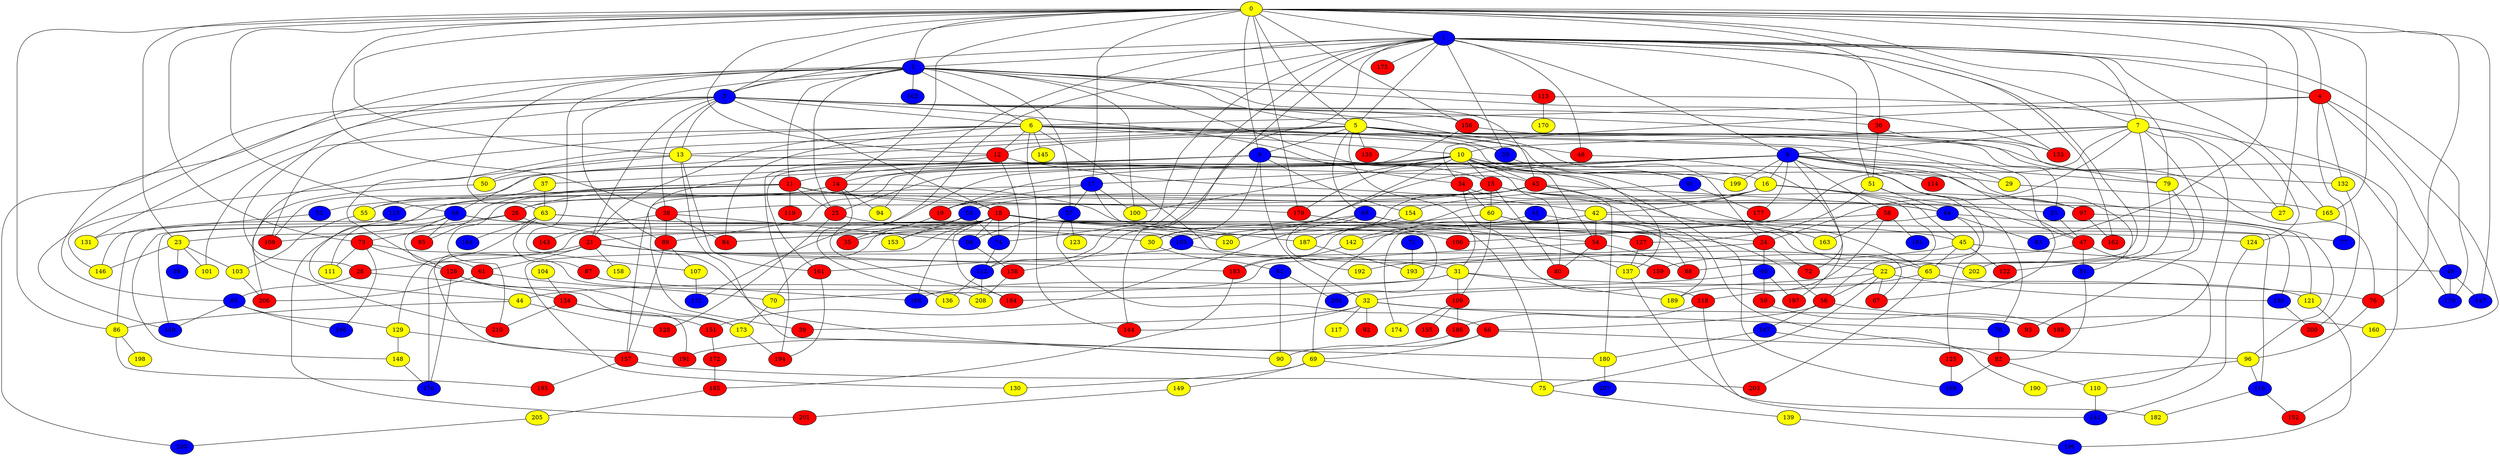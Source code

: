 graph {
0 [style = filled fillcolor = yellow];
1 [style = filled fillcolor = blue];
2 [style = filled fillcolor = blue];
3 [style = filled fillcolor = blue];
4 [style = filled fillcolor = red];
5 [style = filled fillcolor = yellow];
6 [style = filled fillcolor = yellow];
7 [style = filled fillcolor = yellow];
8 [style = filled fillcolor = blue];
9 [style = filled fillcolor = blue];
10 [style = filled fillcolor = yellow];
11 [style = filled fillcolor = red];
12 [style = filled fillcolor = red];
13 [style = filled fillcolor = yellow];
14 [style = filled fillcolor = red];
15 [style = filled fillcolor = red];
16 [style = filled fillcolor = yellow];
17 [style = filled fillcolor = blue];
18 [style = filled fillcolor = red];
19 [style = filled fillcolor = red];
20 [style = filled fillcolor = blue];
21 [style = filled fillcolor = red];
22 [style = filled fillcolor = yellow];
23 [style = filled fillcolor = yellow];
24 [style = filled fillcolor = red];
25 [style = filled fillcolor = red];
26 [style = filled fillcolor = red];
27 [style = filled fillcolor = yellow];
28 [style = filled fillcolor = red];
29 [style = filled fillcolor = yellow];
30 [style = filled fillcolor = yellow];
31 [style = filled fillcolor = yellow];
32 [style = filled fillcolor = yellow];
33 [style = filled fillcolor = blue];
34 [style = filled fillcolor = red];
35 [style = filled fillcolor = red];
36 [style = filled fillcolor = red];
37 [style = filled fillcolor = yellow];
38 [style = filled fillcolor = red];
39 [style = filled fillcolor = red];
40 [style = filled fillcolor = blue];
41 [style = filled fillcolor = blue];
42 [style = filled fillcolor = yellow];
43 [style = filled fillcolor = red];
44 [style = filled fillcolor = yellow];
45 [style = filled fillcolor = yellow];
46 [style = filled fillcolor = red];
47 [style = filled fillcolor = red];
48 [style = filled fillcolor = blue];
49 [style = filled fillcolor = blue];
50 [style = filled fillcolor = yellow];
51 [style = filled fillcolor = yellow];
52 [style = filled fillcolor = blue];
53 [style = filled fillcolor = blue];
54 [style = filled fillcolor = red];
55 [style = filled fillcolor = yellow];
56 [style = filled fillcolor = red];
57 [style = filled fillcolor = blue];
58 [style = filled fillcolor = red];
59 [style = filled fillcolor = red];
60 [style = filled fillcolor = yellow];
61 [style = filled fillcolor = red];
62 [style = filled fillcolor = blue];
63 [style = filled fillcolor = yellow];
64 [style = filled fillcolor = blue];
65 [style = filled fillcolor = yellow];
66 [style = filled fillcolor = red];
67 [style = filled fillcolor = red];
68 [style = filled fillcolor = blue];
69 [style = filled fillcolor = yellow];
70 [style = filled fillcolor = yellow];
71 [style = filled fillcolor = blue];
72 [style = filled fillcolor = red];
73 [style = filled fillcolor = red];
74 [style = filled fillcolor = blue];
75 [style = filled fillcolor = yellow];
76 [style = filled fillcolor = red];
77 [style = filled fillcolor = blue];
78 [style = filled fillcolor = blue];
79 [style = filled fillcolor = yellow];
80 [style = filled fillcolor = red];
81 [style = filled fillcolor = blue];
82 [style = filled fillcolor = red];
83 [style = filled fillcolor = blue];
84 [style = filled fillcolor = red];
85 [style = filled fillcolor = blue];
86 [style = filled fillcolor = yellow];
87 [style = filled fillcolor = red];
88 [style = filled fillcolor = red];
89 [style = filled fillcolor = red];
90 [style = filled fillcolor = yellow];
91 [style = filled fillcolor = blue];
92 [style = filled fillcolor = red];
93 [style = filled fillcolor = red];
94 [style = filled fillcolor = yellow];
95 [style = filled fillcolor = red];
96 [style = filled fillcolor = yellow];
97 [style = filled fillcolor = red];
98 [style = filled fillcolor = blue];
99 [style = filled fillcolor = blue];
100 [style = filled fillcolor = yellow];
101 [style = filled fillcolor = yellow];
102 [style = filled fillcolor = blue];
103 [style = filled fillcolor = yellow];
104 [style = filled fillcolor = yellow];
105 [style = filled fillcolor = blue];
106 [style = filled fillcolor = red];
107 [style = filled fillcolor = yellow];
108 [style = filled fillcolor = red];
109 [style = filled fillcolor = red];
110 [style = filled fillcolor = yellow];
111 [style = filled fillcolor = yellow];
112 [style = filled fillcolor = blue];
113 [style = filled fillcolor = red];
114 [style = filled fillcolor = red];
115 [style = filled fillcolor = blue];
116 [style = filled fillcolor = blue];
117 [style = filled fillcolor = yellow];
118 [style = filled fillcolor = red];
119 [style = filled fillcolor = red];
120 [style = filled fillcolor = yellow];
121 [style = filled fillcolor = yellow];
122 [style = filled fillcolor = red];
123 [style = filled fillcolor = yellow];
124 [style = filled fillcolor = yellow];
125 [style = filled fillcolor = red];
126 [style = filled fillcolor = red];
127 [style = filled fillcolor = red];
128 [style = filled fillcolor = red];
129 [style = filled fillcolor = yellow];
130 [style = filled fillcolor = yellow];
131 [style = filled fillcolor = yellow];
132 [style = filled fillcolor = yellow];
133 [style = filled fillcolor = red];
134 [style = filled fillcolor = red];
135 [style = filled fillcolor = red];
136 [style = filled fillcolor = yellow];
137 [style = filled fillcolor = yellow];
138 [style = filled fillcolor = red];
139 [style = filled fillcolor = yellow];
140 [style = filled fillcolor = blue];
141 [style = filled fillcolor = blue];
142 [style = filled fillcolor = yellow];
143 [style = filled fillcolor = red];
144 [style = filled fillcolor = red];
145 [style = filled fillcolor = yellow];
146 [style = filled fillcolor = yellow];
147 [style = filled fillcolor = blue];
148 [style = filled fillcolor = yellow];
149 [style = filled fillcolor = yellow];
150 [style = filled fillcolor = blue];
151 [style = filled fillcolor = red];
152 [style = filled fillcolor = red];
153 [style = filled fillcolor = yellow];
154 [style = filled fillcolor = yellow];
155 [style = filled fillcolor = red];
156 [style = filled fillcolor = red];
157 [style = filled fillcolor = red];
158 [style = filled fillcolor = yellow];
159 [style = filled fillcolor = red];
160 [style = filled fillcolor = yellow];
161 [style = filled fillcolor = red];
162 [style = filled fillcolor = red];
163 [style = filled fillcolor = yellow];
164 [style = filled fillcolor = blue];
165 [style = filled fillcolor = yellow];
166 [style = filled fillcolor = blue];
167 [style = filled fillcolor = blue];
168 [style = filled fillcolor = blue];
169 [style = filled fillcolor = blue];
170 [style = filled fillcolor = yellow];
171 [style = filled fillcolor = blue];
172 [style = filled fillcolor = red];
173 [style = filled fillcolor = yellow];
174 [style = filled fillcolor = yellow];
175 [style = filled fillcolor = red];
176 [style = filled fillcolor = blue];
177 [style = filled fillcolor = red];
178 [style = filled fillcolor = blue];
179 [style = filled fillcolor = red];
180 [style = filled fillcolor = yellow];
181 [style = filled fillcolor = blue];
182 [style = filled fillcolor = yellow];
183 [style = filled fillcolor = red];
184 [style = filled fillcolor = red];
185 [style = filled fillcolor = red];
186 [style = filled fillcolor = red];
187 [style = filled fillcolor = yellow];
188 [style = filled fillcolor = red];
189 [style = filled fillcolor = yellow];
190 [style = filled fillcolor = yellow];
191 [style = filled fillcolor = red];
192 [style = filled fillcolor = yellow];
193 [style = filled fillcolor = yellow];
194 [style = filled fillcolor = red];
195 [style = filled fillcolor = red];
196 [style = filled fillcolor = blue];
197 [style = filled fillcolor = red];
198 [style = filled fillcolor = yellow];
199 [style = filled fillcolor = yellow];
200 [style = filled fillcolor = red];
201 [style = filled fillcolor = red];
202 [style = filled fillcolor = yellow];
203 [style = filled fillcolor = red];
204 [style = filled fillcolor = blue];
205 [style = filled fillcolor = yellow];
206 [style = filled fillcolor = red];
207 [style = filled fillcolor = blue];
208 [style = filled fillcolor = yellow];
209 [style = filled fillcolor = blue];
210 [style = filled fillcolor = red];
0 -- 4;
0 -- 3;
0 -- 2;
0 -- 1;
0 -- 5;
0 -- 7;
0 -- 9;
0 -- 12;
0 -- 13;
0 -- 14;
0 -- 17;
0 -- 23;
0 -- 27;
0 -- 36;
0 -- 38;
0 -- 48;
0 -- 73;
0 -- 76;
0 -- 79;
0 -- 83;
0 -- 86;
0 -- 147;
0 -- 156;
0 -- 165;
0 -- 179;
1 -- 2;
1 -- 3;
1 -- 4;
1 -- 5;
1 -- 7;
1 -- 8;
1 -- 20;
1 -- 22;
1 -- 46;
1 -- 51;
1 -- 74;
1 -- 94;
1 -- 112;
1 -- 133;
1 -- 138;
1 -- 144;
1 -- 162;
1 -- 165;
1 -- 175;
1 -- 178;
1 -- 184;
2 -- 3;
2 -- 5;
2 -- 6;
2 -- 11;
2 -- 25;
2 -- 43;
2 -- 57;
2 -- 63;
2 -- 80;
2 -- 85;
2 -- 89;
2 -- 100;
2 -- 102;
2 -- 107;
2 -- 113;
2 -- 131;
2 -- 133;
3 -- 6;
3 -- 13;
3 -- 18;
3 -- 21;
3 -- 24;
3 -- 28;
3 -- 34;
3 -- 36;
3 -- 38;
3 -- 79;
3 -- 108;
3 -- 140;
3 -- 156;
3 -- 209;
4 -- 6;
4 -- 34;
4 -- 49;
4 -- 77;
4 -- 132;
4 -- 160;
5 -- 9;
5 -- 13;
5 -- 20;
5 -- 31;
5 -- 33;
5 -- 46;
5 -- 48;
5 -- 67;
5 -- 68;
5 -- 76;
5 -- 91;
5 -- 126;
5 -- 135;
6 -- 10;
6 -- 12;
6 -- 16;
6 -- 20;
6 -- 21;
6 -- 29;
6 -- 47;
6 -- 84;
6 -- 101;
6 -- 144;
6 -- 145;
6 -- 159;
6 -- 210;
7 -- 8;
7 -- 10;
7 -- 12;
7 -- 22;
7 -- 24;
7 -- 27;
7 -- 93;
7 -- 106;
7 -- 152;
7 -- 188;
8 -- 16;
8 -- 17;
8 -- 19;
8 -- 25;
8 -- 30;
8 -- 58;
8 -- 72;
8 -- 78;
8 -- 79;
8 -- 81;
8 -- 89;
8 -- 96;
8 -- 114;
8 -- 132;
8 -- 171;
8 -- 177;
8 -- 199;
9 -- 15;
9 -- 30;
9 -- 32;
9 -- 39;
9 -- 50;
9 -- 108;
9 -- 154;
9 -- 169;
10 -- 11;
10 -- 14;
10 -- 15;
10 -- 29;
10 -- 43;
10 -- 54;
10 -- 65;
10 -- 97;
10 -- 100;
10 -- 120;
10 -- 137;
10 -- 157;
10 -- 179;
10 -- 199;
11 -- 18;
11 -- 25;
11 -- 33;
11 -- 52;
11 -- 55;
11 -- 95;
11 -- 119;
11 -- 179;
11 -- 210;
12 -- 37;
12 -- 42;
12 -- 112;
12 -- 194;
13 -- 43;
13 -- 50;
13 -- 90;
13 -- 146;
13 -- 161;
14 -- 26;
14 -- 44;
14 -- 94;
14 -- 136;
14 -- 137;
15 -- 19;
15 -- 27;
15 -- 38;
15 -- 60;
15 -- 64;
15 -- 80;
15 -- 97;
16 -- 26;
16 -- 42;
16 -- 45;
16 -- 47;
16 -- 56;
16 -- 183;
17 -- 19;
17 -- 57;
17 -- 100;
17 -- 115;
17 -- 187;
18 -- 21;
18 -- 23;
18 -- 24;
18 -- 35;
18 -- 54;
18 -- 56;
18 -- 74;
18 -- 75;
18 -- 98;
18 -- 116;
18 -- 120;
18 -- 129;
18 -- 130;
18 -- 140;
18 -- 153;
18 -- 168;
18 -- 184;
19 -- 35;
20 -- 91;
21 -- 22;
21 -- 28;
21 -- 31;
21 -- 61;
21 -- 158;
21 -- 176;
21 -- 183;
22 -- 32;
22 -- 56;
22 -- 67;
22 -- 75;
22 -- 150;
23 -- 99;
23 -- 101;
23 -- 103;
23 -- 146;
24 -- 40;
24 -- 72;
24 -- 192;
25 -- 30;
25 -- 128;
26 -- 73;
26 -- 108;
26 -- 180;
28 -- 85;
28 -- 173;
29 -- 165;
30 -- 62;
31 -- 44;
31 -- 76;
31 -- 109;
31 -- 168;
31 -- 189;
32 -- 39;
32 -- 78;
32 -- 92;
32 -- 93;
32 -- 117;
32 -- 144;
33 -- 47;
34 -- 60;
34 -- 65;
34 -- 118;
36 -- 51;
36 -- 133;
37 -- 55;
37 -- 63;
38 -- 84;
38 -- 89;
38 -- 98;
38 -- 143;
40 -- 59;
40 -- 184;
40 -- 197;
41 -- 67;
41 -- 142;
42 -- 45;
42 -- 54;
42 -- 69;
43 -- 53;
43 -- 64;
43 -- 163;
43 -- 180;
43 -- 187;
43 -- 201;
44 -- 86;
44 -- 128;
45 -- 49;
45 -- 65;
45 -- 122;
45 -- 193;
46 -- 197;
47 -- 81;
47 -- 110;
47 -- 159;
48 -- 61;
48 -- 86;
48 -- 95;
48 -- 105;
48 -- 111;
48 -- 124;
49 -- 147;
49 -- 178;
50 -- 206;
51 -- 64;
51 -- 88;
51 -- 127;
52 -- 131;
53 -- 70;
53 -- 74;
53 -- 148;
53 -- 153;
54 -- 70;
54 -- 80;
54 -- 88;
55 -- 103;
56 -- 66;
56 -- 160;
56 -- 167;
57 -- 66;
57 -- 98;
57 -- 123;
58 -- 142;
58 -- 163;
58 -- 181;
58 -- 189;
59 -- 188;
60 -- 82;
60 -- 105;
60 -- 109;
60 -- 189;
61 -- 70;
61 -- 206;
62 -- 90;
62 -- 204;
63 -- 87;
63 -- 106;
63 -- 127;
63 -- 164;
63 -- 191;
64 -- 83;
64 -- 125;
64 -- 150;
64 -- 174;
65 -- 118;
65 -- 121;
65 -- 203;
66 -- 69;
66 -- 90;
66 -- 96;
68 -- 77;
68 -- 84;
68 -- 88;
68 -- 151;
68 -- 192;
69 -- 75;
69 -- 130;
69 -- 149;
70 -- 173;
71 -- 193;
73 -- 111;
73 -- 126;
73 -- 166;
73 -- 208;
74 -- 112;
75 -- 139;
76 -- 96;
78 -- 82;
79 -- 122;
79 -- 202;
81 -- 82;
82 -- 110;
82 -- 169;
85 -- 129;
85 -- 140;
85 -- 166;
86 -- 195;
86 -- 198;
87 -- 168;
89 -- 107;
89 -- 157;
91 -- 154;
91 -- 177;
96 -- 116;
96 -- 190;
97 -- 121;
97 -- 162;
98 -- 138;
103 -- 206;
104 -- 134;
105 -- 161;
105 -- 202;
107 -- 171;
109 -- 155;
109 -- 174;
109 -- 186;
110 -- 141;
112 -- 136;
112 -- 208;
113 -- 124;
113 -- 170;
115 -- 146;
116 -- 152;
116 -- 182;
118 -- 141;
118 -- 186;
121 -- 196;
124 -- 141;
125 -- 169;
126 -- 134;
126 -- 173;
126 -- 176;
127 -- 137;
129 -- 148;
129 -- 157;
132 -- 200;
134 -- 151;
134 -- 191;
134 -- 210;
137 -- 182;
138 -- 208;
139 -- 196;
142 -- 183;
148 -- 176;
149 -- 201;
150 -- 200;
151 -- 172;
154 -- 187;
156 -- 161;
156 -- 178;
157 -- 195;
157 -- 203;
161 -- 194;
167 -- 180;
167 -- 190;
172 -- 185;
173 -- 194;
179 -- 204;
180 -- 207;
183 -- 185;
185 -- 205;
186 -- 191;
187 -- 193;
205 -- 209;
}
